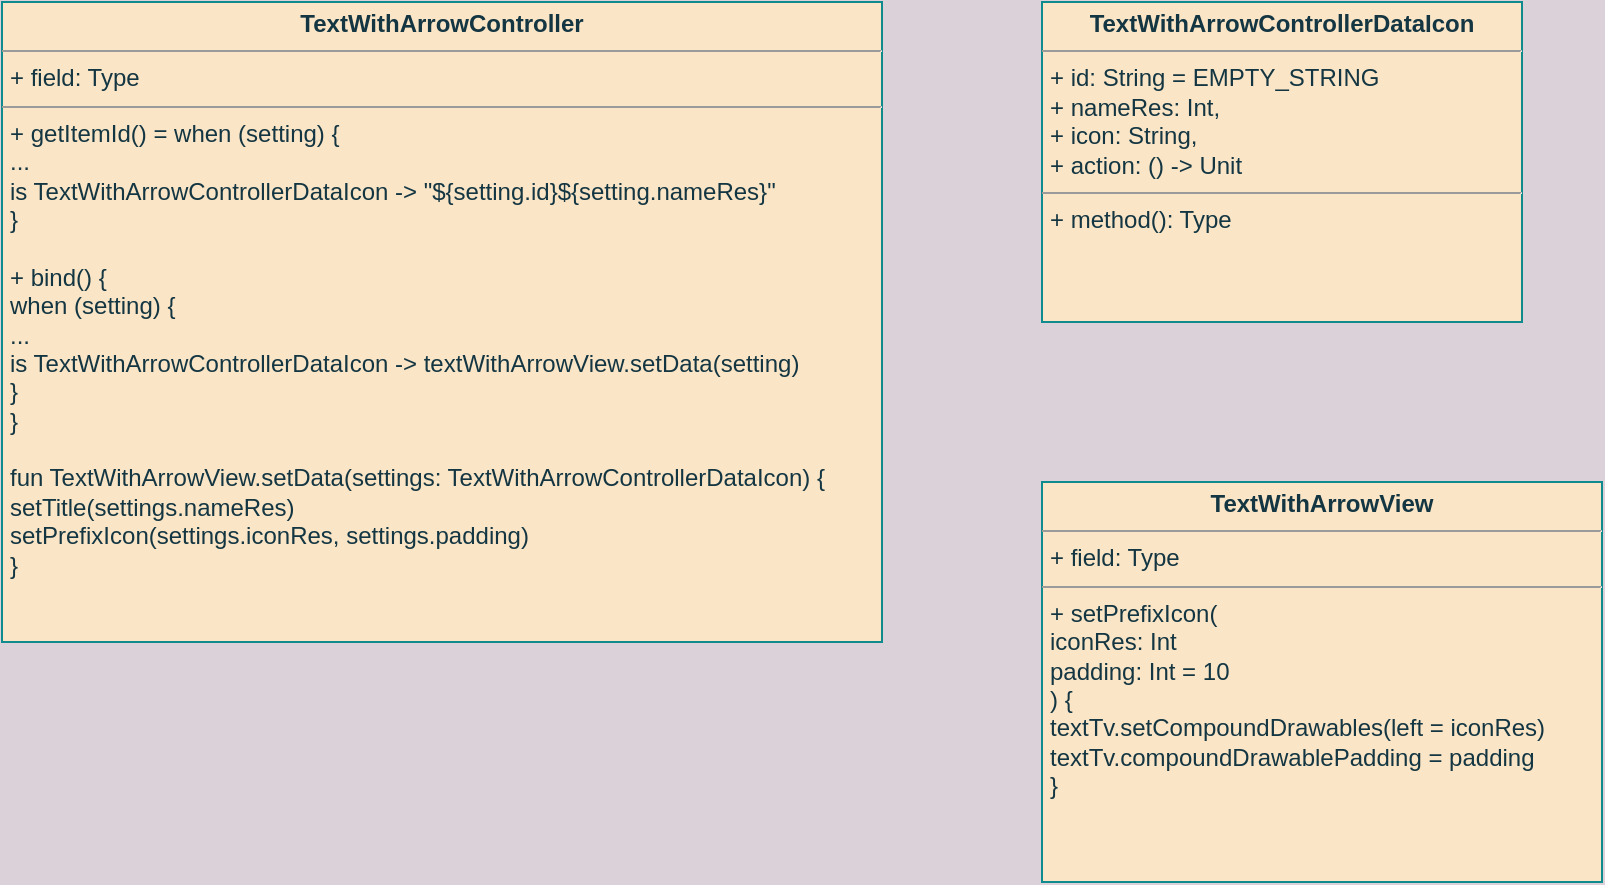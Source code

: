 <mxfile version="20.0.1" type="github">
  <diagram id="eiOn3xDo7uWDu8iiAyMU" name="Page-1">
    <mxGraphModel dx="996" dy="674" grid="1" gridSize="10" guides="1" tooltips="1" connect="1" arrows="1" fold="1" page="1" pageScale="1" pageWidth="827" pageHeight="1169" background="#DAD2D8" math="0" shadow="0">
      <root>
        <mxCell id="0" />
        <mxCell id="1" parent="0" />
        <mxCell id="QGh5Z-5Umhr-68MVZ_py-1" value="&lt;p style=&quot;margin:0px;margin-top:4px;text-align:center;&quot;&gt;&lt;b&gt;TextWithArrowController&lt;/b&gt;&lt;/p&gt;&lt;hr size=&quot;1&quot;&gt;&lt;p style=&quot;margin:0px;margin-left:4px;&quot;&gt;+ field: Type&lt;/p&gt;&lt;hr size=&quot;1&quot;&gt;&lt;p style=&quot;margin:0px;margin-left:4px;&quot;&gt;+ getItemId() = when (setting) {&lt;/p&gt;&lt;p style=&quot;margin:0px;margin-left:4px;&quot;&gt;...&lt;/p&gt;&lt;p style=&quot;margin:0px;margin-left:4px;&quot;&gt;is TextWithArrowControllerDataIcon -&amp;gt; &quot;${setting.id}${setting.nameRes}&quot;&lt;br&gt;&lt;/p&gt;&lt;p style=&quot;margin:0px;margin-left:4px;&quot;&gt;}&lt;/p&gt;&lt;p style=&quot;margin:0px;margin-left:4px;&quot;&gt;&lt;br&gt;&lt;/p&gt;&lt;p style=&quot;margin:0px;margin-left:4px;&quot;&gt;+ bind() {&lt;/p&gt;&lt;p style=&quot;margin:0px;margin-left:4px;&quot;&gt;when (setting) {&lt;/p&gt;&lt;p style=&quot;margin:0px;margin-left:4px;&quot;&gt;...&lt;/p&gt;&lt;p style=&quot;margin:0px;margin-left:4px;&quot;&gt;is TextWithArrowControllerDataIcon -&amp;gt; textWithArrowView.setData(setting)&lt;br&gt;&lt;/p&gt;&lt;p style=&quot;margin:0px;margin-left:4px;&quot;&gt;}&lt;br&gt;&lt;/p&gt;&lt;p style=&quot;margin:0px;margin-left:4px;&quot;&gt;}&lt;/p&gt;&lt;p style=&quot;margin:0px;margin-left:4px;&quot;&gt;&lt;br&gt;&lt;/p&gt;&lt;p style=&quot;margin:0px;margin-left:4px;&quot;&gt;fun TextWithArrowView.setData(settings: TextWithArrowControllerDataIcon) {&lt;/p&gt;&lt;p style=&quot;margin:0px;margin-left:4px;&quot;&gt;setTitle(settings.nameRes)&lt;/p&gt;&lt;p style=&quot;margin:0px;margin-left:4px;&quot;&gt;setPrefixIcon(settings.iconRes, settings.padding)&lt;br&gt;&lt;/p&gt;&lt;p style=&quot;margin:0px;margin-left:4px;&quot;&gt;}&lt;br&gt;&lt;/p&gt;" style="verticalAlign=top;align=left;overflow=fill;fontSize=12;fontFamily=Helvetica;html=1;rounded=0;sketch=0;fontColor=#143642;strokeColor=#0F8B8D;fillColor=#FAE5C7;" vertex="1" parent="1">
          <mxGeometry x="80" y="80" width="440" height="320" as="geometry" />
        </mxCell>
        <mxCell id="QGh5Z-5Umhr-68MVZ_py-2" value="&lt;p style=&quot;margin:0px;margin-top:4px;text-align:center;&quot;&gt;&lt;b&gt;TextWithArrowControllerDataIcon&lt;/b&gt;&lt;/p&gt;&lt;hr size=&quot;1&quot;&gt;&lt;p style=&quot;margin:0px;margin-left:4px;&quot;&gt;+ id: String = EMPTY_STRING&lt;/p&gt;&lt;p style=&quot;margin:0px;margin-left:4px;&quot;&gt;+ nameRes: Int,&lt;/p&gt;&lt;p style=&quot;margin:0px;margin-left:4px;&quot;&gt;+ icon: String,&lt;/p&gt;&lt;p style=&quot;margin:0px;margin-left:4px;&quot;&gt;+ action: () -&amp;gt; Unit&lt;br&gt;&lt;/p&gt;&lt;hr size=&quot;1&quot;&gt;&lt;p style=&quot;margin:0px;margin-left:4px;&quot;&gt;+ method(): Type&lt;/p&gt;" style="verticalAlign=top;align=left;overflow=fill;fontSize=12;fontFamily=Helvetica;html=1;rounded=0;sketch=0;fontColor=#143642;strokeColor=#0F8B8D;fillColor=#FAE5C7;" vertex="1" parent="1">
          <mxGeometry x="600" y="80" width="240" height="160" as="geometry" />
        </mxCell>
        <mxCell id="QGh5Z-5Umhr-68MVZ_py-3" value="&lt;p style=&quot;margin:0px;margin-top:4px;text-align:center;&quot;&gt;&lt;b&gt;TextWithArrowView&lt;/b&gt;&lt;/p&gt;&lt;hr size=&quot;1&quot;&gt;&lt;p style=&quot;margin:0px;margin-left:4px;&quot;&gt;+ field: Type&lt;/p&gt;&lt;hr size=&quot;1&quot;&gt;&lt;p style=&quot;margin:0px;margin-left:4px;&quot;&gt;+ setPrefixIcon(&lt;/p&gt;&lt;p style=&quot;margin:0px;margin-left:4px;&quot;&gt;iconRes: Int&lt;/p&gt;&lt;p style=&quot;margin:0px;margin-left:4px;&quot;&gt;padding: Int = 10&lt;br&gt;&lt;/p&gt;&lt;p style=&quot;margin:0px;margin-left:4px;&quot;&gt;) {&lt;/p&gt;&lt;p style=&quot;margin:0px;margin-left:4px;&quot;&gt;textTv.setCompoundDrawables(left = iconRes)&lt;/p&gt;&lt;p style=&quot;margin:0px;margin-left:4px;&quot;&gt;textTv.compoundDrawablePadding = padding&lt;br&gt;&lt;/p&gt;&lt;p style=&quot;margin:0px;margin-left:4px;&quot;&gt;}&lt;br&gt;&lt;/p&gt;" style="verticalAlign=top;align=left;overflow=fill;fontSize=12;fontFamily=Helvetica;html=1;rounded=0;sketch=0;fontColor=#143642;strokeColor=#0F8B8D;fillColor=#FAE5C7;" vertex="1" parent="1">
          <mxGeometry x="600" y="320" width="280" height="200" as="geometry" />
        </mxCell>
      </root>
    </mxGraphModel>
  </diagram>
</mxfile>
